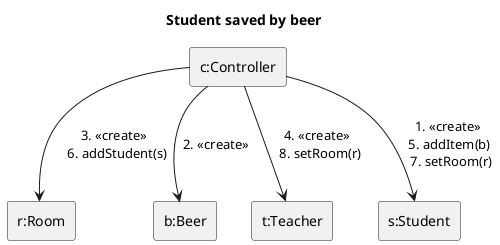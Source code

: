 @startuml ser
title Student saved by beer
rectangle "c:Controller" as c
rectangle "r:Room" as r
rectangle "b:Beer" as b
rectangle "t:Teacher" as t
rectangle "s:Student" as s

c --> s: 1. <<create>> \n 5. addItem(b) \n 7. setRoom(r)
c --> r : 3. <<create>> \n 6. addStudent(s)
c --> b : 2. <<create>> 
c --> t : 4. <<create>> \n 8. setRoom(r)

@enduml